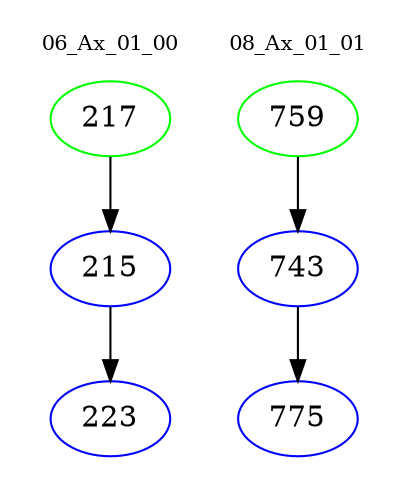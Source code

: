 digraph{
subgraph cluster_0 {
color = white
label = "06_Ax_01_00";
fontsize=10;
T0_217 [label="217", color="green"]
T0_217 -> T0_215 [color="black"]
T0_215 [label="215", color="blue"]
T0_215 -> T0_223 [color="black"]
T0_223 [label="223", color="blue"]
}
subgraph cluster_1 {
color = white
label = "08_Ax_01_01";
fontsize=10;
T1_759 [label="759", color="green"]
T1_759 -> T1_743 [color="black"]
T1_743 [label="743", color="blue"]
T1_743 -> T1_775 [color="black"]
T1_775 [label="775", color="blue"]
}
}
